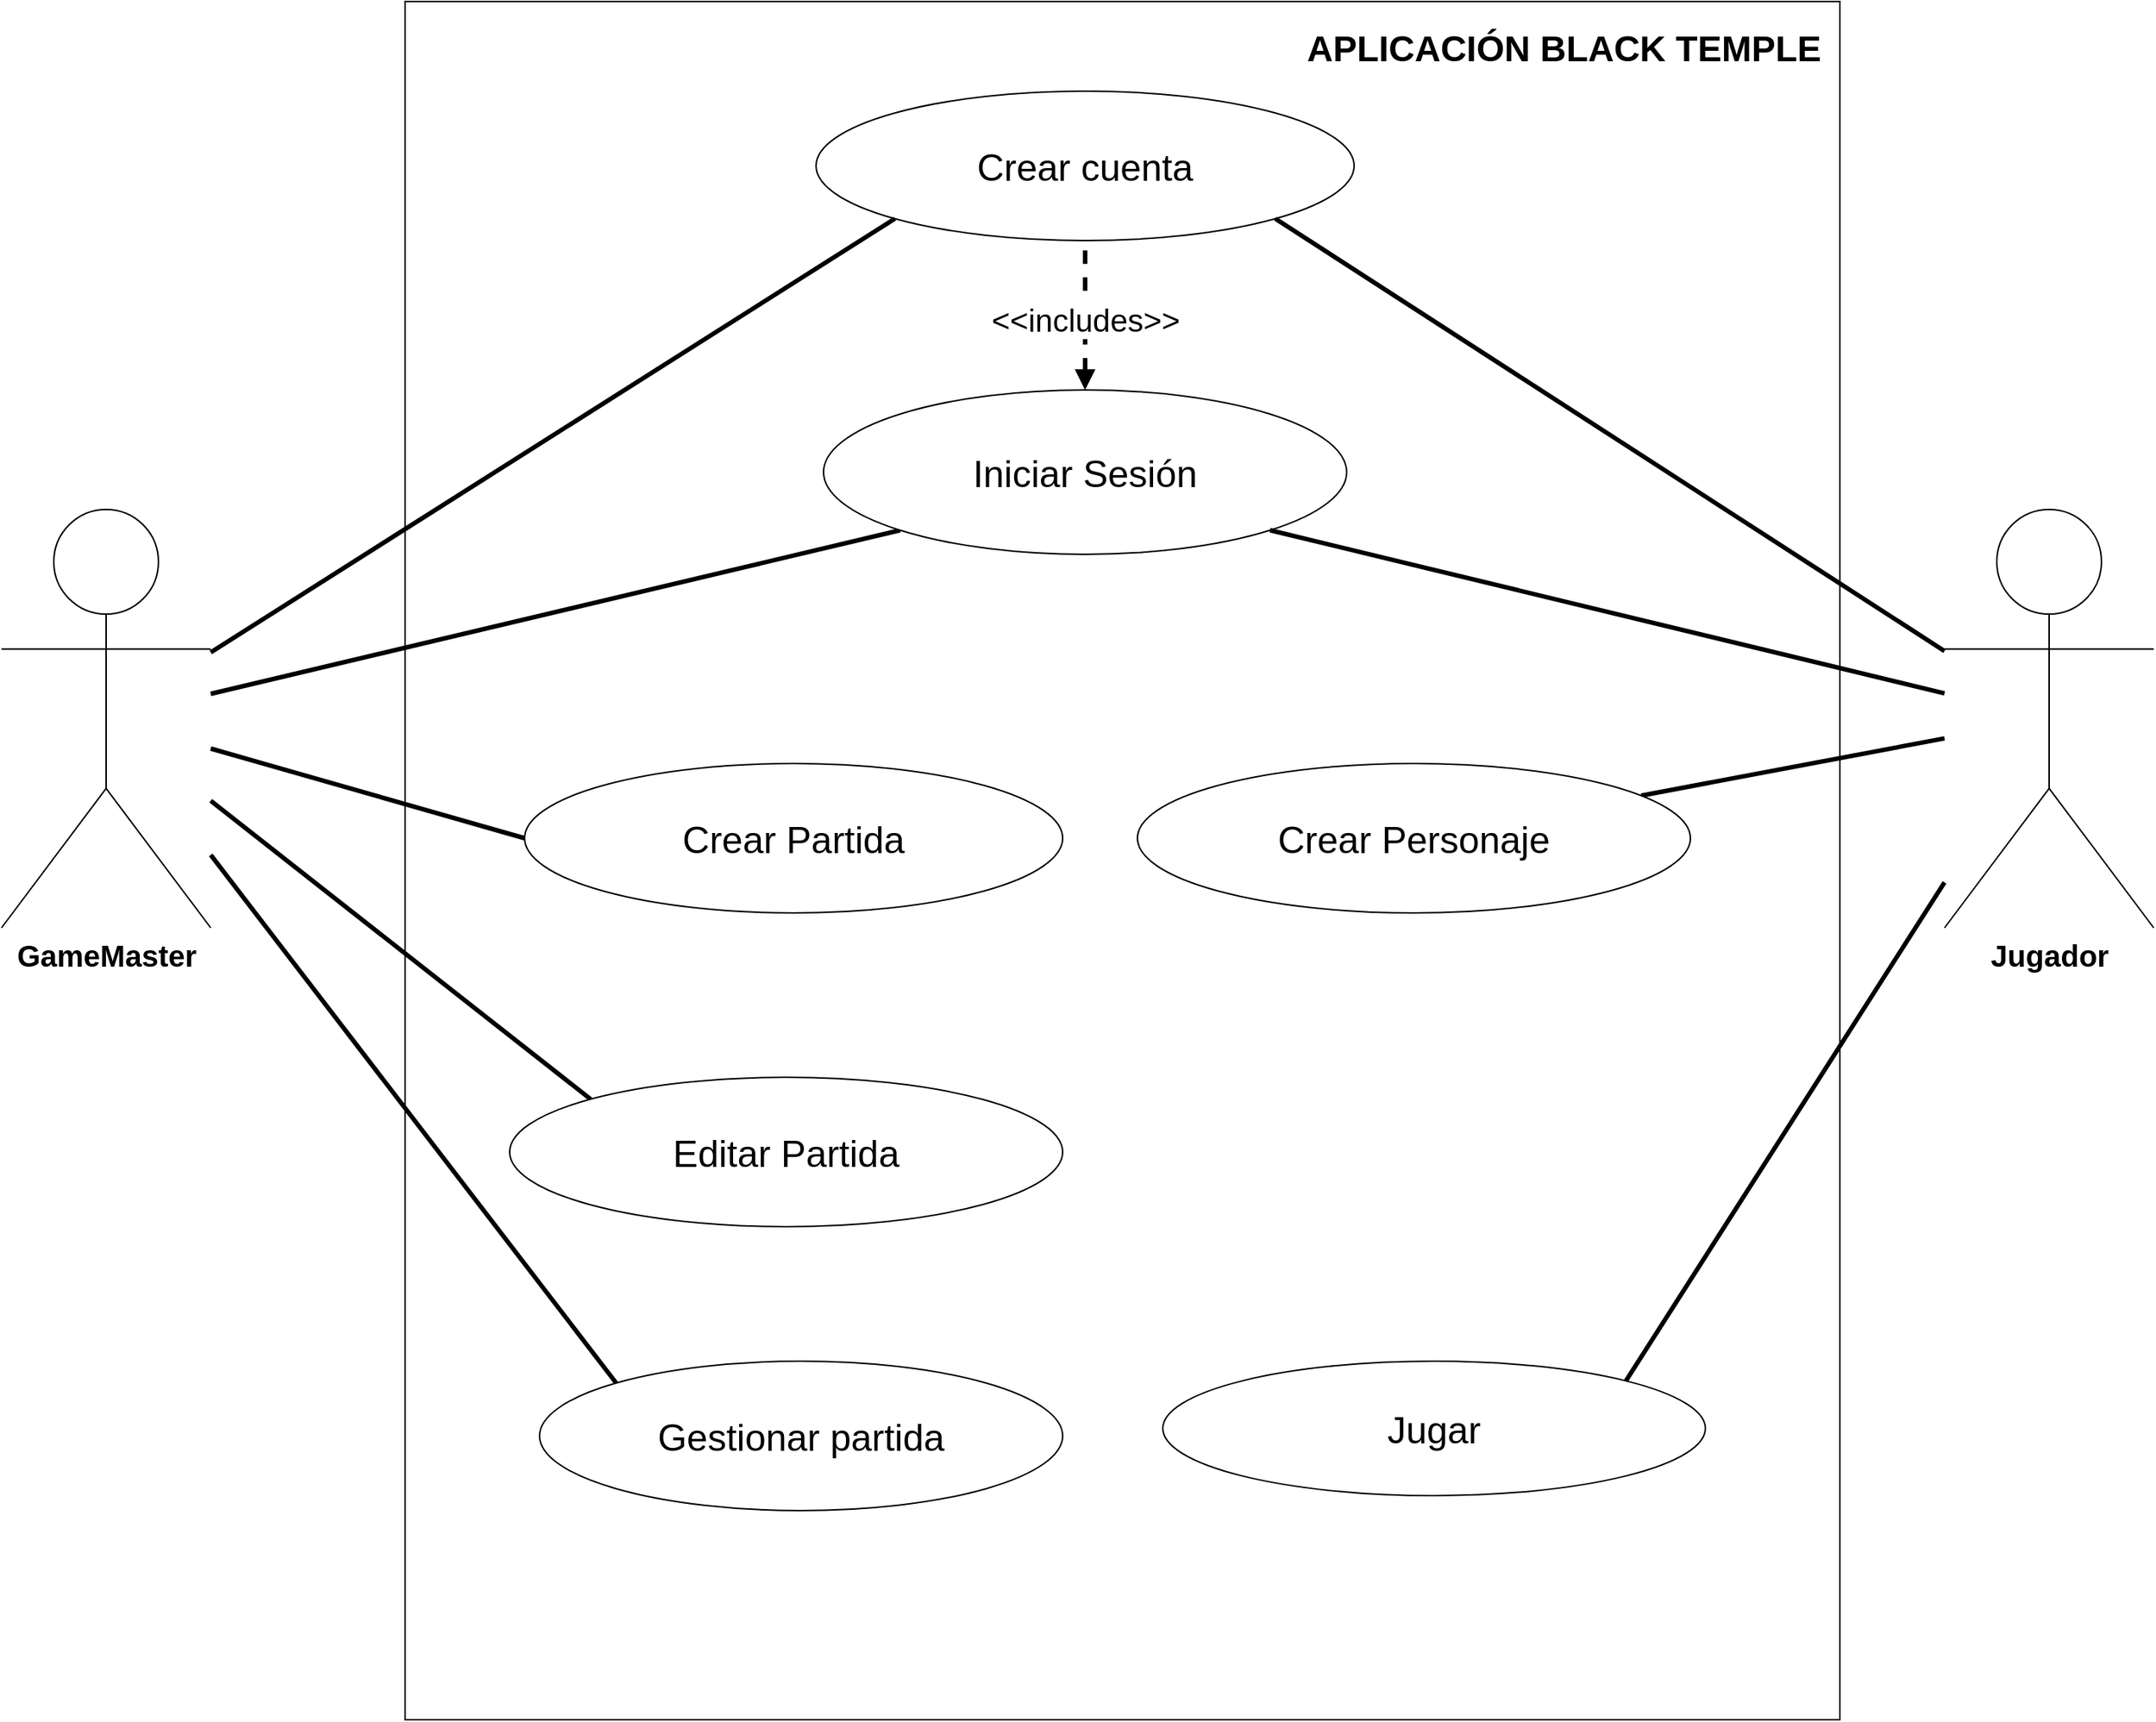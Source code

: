 <mxfile>
    <diagram id="vnUm_FQlFw-wfIJW9HKE" name="Page-1">
        <mxGraphModel dx="1898" dy="1198" grid="1" gridSize="10" guides="1" tooltips="1" connect="1" arrows="1" fold="1" page="1" pageScale="1" pageWidth="1654" pageHeight="2336" math="0" shadow="0">
            <root>
                <mxCell id="0"/>
                <mxCell id="1" parent="0"/>
                <mxCell id="VcYzZ7AECSM5LdjoIxmg-3" value="" style="whiteSpace=wrap;html=1;" parent="1" vertex="1">
                    <mxGeometry x="320" y="100" width="960" height="1150" as="geometry"/>
                </mxCell>
                <mxCell id="VcYzZ7AECSM5LdjoIxmg-23" style="edgeStyle=none;shape=connector;rounded=1;html=1;entryX=0;entryY=0;entryDx=0;entryDy=0;labelBackgroundColor=default;strokeColor=default;strokeWidth=3;fontFamily=Helvetica;fontSize=20;fontColor=default;startArrow=none;startFill=0;endArrow=none;endFill=0;" parent="1" source="VcYzZ7AECSM5LdjoIxmg-2" target="VcYzZ7AECSM5LdjoIxmg-22" edge="1">
                    <mxGeometry relative="1" as="geometry"/>
                </mxCell>
                <mxCell id="VcYzZ7AECSM5LdjoIxmg-2" value="&lt;font style=&quot;font-size: 20px;&quot;&gt;&lt;b&gt;GameMaster&lt;/b&gt;&lt;/font&gt;" style="shape=umlActor;verticalLabelPosition=bottom;verticalAlign=top;html=1;outlineConnect=0;aspect=fixed;" parent="1" vertex="1">
                    <mxGeometry x="50" y="440" width="140" height="280" as="geometry"/>
                </mxCell>
                <mxCell id="Si45mnx1yo_rYDjhlf1i-1" value="&lt;font style=&quot;font-size: 25px;&quot;&gt;Crear cuenta&lt;/font&gt;" style="ellipse;whiteSpace=wrap;html=1;fontSize=25;" parent="1" vertex="1">
                    <mxGeometry x="595" y="160" width="360" height="100" as="geometry"/>
                </mxCell>
                <mxCell id="VcYzZ7AECSM5LdjoIxmg-7" style="edgeStyle=none;shape=connector;rounded=1;html=1;labelBackgroundColor=default;strokeColor=default;strokeWidth=3;fontFamily=Helvetica;fontSize=11;fontColor=default;endArrow=none;endFill=0;exitX=0;exitY=1;exitDx=0;exitDy=0;" parent="1" source="VcYzZ7AECSM5LdjoIxmg-5" target="VcYzZ7AECSM5LdjoIxmg-2" edge="1">
                    <mxGeometry relative="1" as="geometry"/>
                </mxCell>
                <mxCell id="VcYzZ7AECSM5LdjoIxmg-11" style="edgeStyle=none;shape=connector;rounded=1;html=1;entryX=0.5;entryY=1;entryDx=0;entryDy=0;labelBackgroundColor=default;strokeColor=default;strokeWidth=3;fontFamily=Helvetica;fontSize=11;fontColor=default;endArrow=none;endFill=0;dashed=1;startArrow=block;startFill=1;" parent="1" source="VcYzZ7AECSM5LdjoIxmg-5" target="Si45mnx1yo_rYDjhlf1i-1" edge="1">
                    <mxGeometry relative="1" as="geometry"/>
                </mxCell>
                <mxCell id="Si45mnx1yo_rYDjhlf1i-11" value="&lt;font style=&quot;font-size: 21px;&quot;&gt;&amp;lt;&amp;lt;includes&amp;gt;&amp;gt;&lt;/font&gt;" style="edgeLabel;html=1;align=center;verticalAlign=middle;resizable=0;points=[];fontSize=17;" parent="VcYzZ7AECSM5LdjoIxmg-11" connectable="0" vertex="1">
                    <mxGeometry x="-0.264" y="1" relative="1" as="geometry">
                        <mxPoint x="1" y="-10" as="offset"/>
                    </mxGeometry>
                </mxCell>
                <mxCell id="VcYzZ7AECSM5LdjoIxmg-5" value="&lt;font style=&quot;font-size: 25px;&quot;&gt;Iniciar Sesión&lt;/font&gt;" style="ellipse;whiteSpace=wrap;html=1;fontSize=25;" parent="1" vertex="1">
                    <mxGeometry x="600" y="360" width="350" height="110" as="geometry"/>
                </mxCell>
                <mxCell id="VcYzZ7AECSM5LdjoIxmg-17" style="edgeStyle=none;shape=connector;rounded=1;html=1;labelBackgroundColor=default;strokeColor=default;strokeWidth=3;fontFamily=Helvetica;fontSize=20;fontColor=default;startArrow=none;startFill=0;endArrow=none;endFill=0;" parent="1" source="Si45mnx1yo_rYDjhlf1i-3" target="VcYzZ7AECSM5LdjoIxmg-16" edge="1">
                    <mxGeometry relative="1" as="geometry"/>
                </mxCell>
                <mxCell id="Si45mnx1yo_rYDjhlf1i-3" value="&lt;font style=&quot;font-size: 25px;&quot;&gt;Crear Personaje&lt;/font&gt;" style="ellipse;whiteSpace=wrap;html=1;fontSize=25;" parent="1" vertex="1">
                    <mxGeometry x="810" y="610" width="370" height="100" as="geometry"/>
                </mxCell>
                <mxCell id="VcYzZ7AECSM5LdjoIxmg-9" style="edgeStyle=none;shape=connector;rounded=1;html=1;labelBackgroundColor=default;strokeColor=default;strokeWidth=3;fontFamily=Helvetica;fontSize=11;fontColor=default;endArrow=none;endFill=0;exitX=0;exitY=0.5;exitDx=0;exitDy=0;" parent="1" source="Si45mnx1yo_rYDjhlf1i-4" target="VcYzZ7AECSM5LdjoIxmg-2" edge="1">
                    <mxGeometry relative="1" as="geometry"/>
                </mxCell>
                <mxCell id="Si45mnx1yo_rYDjhlf1i-4" value="&lt;font style=&quot;font-size: 25px;&quot;&gt;Crear Partida&lt;/font&gt;" style="ellipse;whiteSpace=wrap;html=1;fontSize=25;" parent="1" vertex="1">
                    <mxGeometry x="400" y="610" width="360" height="100" as="geometry"/>
                </mxCell>
                <mxCell id="VcYzZ7AECSM5LdjoIxmg-10" style="edgeStyle=none;shape=connector;rounded=1;html=1;labelBackgroundColor=default;strokeColor=default;strokeWidth=3;fontFamily=Helvetica;fontSize=11;fontColor=default;endArrow=none;endFill=0;exitX=0;exitY=0;exitDx=0;exitDy=0;" parent="1" source="Si45mnx1yo_rYDjhlf1i-5" target="VcYzZ7AECSM5LdjoIxmg-2" edge="1">
                    <mxGeometry relative="1" as="geometry"/>
                </mxCell>
                <mxCell id="Si45mnx1yo_rYDjhlf1i-5" value="&lt;font style=&quot;font-size: 25px;&quot;&gt;Editar Partida&lt;/font&gt;" style="ellipse;whiteSpace=wrap;html=1;fontSize=25;" parent="1" vertex="1">
                    <mxGeometry x="390" y="820" width="370" height="100" as="geometry"/>
                </mxCell>
                <mxCell id="VcYzZ7AECSM5LdjoIxmg-6" style="edgeStyle=none;html=1;exitX=0;exitY=1;exitDx=0;exitDy=0;strokeWidth=3;endArrow=none;endFill=0;" parent="1" source="Si45mnx1yo_rYDjhlf1i-1" target="VcYzZ7AECSM5LdjoIxmg-2" edge="1">
                    <mxGeometry relative="1" as="geometry"/>
                </mxCell>
                <mxCell id="VcYzZ7AECSM5LdjoIxmg-14" value="&lt;font style=&quot;font-size: 25px;&quot;&gt;Jugar&lt;/font&gt;" style="ellipse;whiteSpace=wrap;html=1;fontSize=25;" parent="1" vertex="1">
                    <mxGeometry x="827" y="1010" width="363" height="90" as="geometry"/>
                </mxCell>
                <mxCell id="VcYzZ7AECSM5LdjoIxmg-18" style="edgeStyle=none;shape=connector;rounded=1;html=1;entryX=1;entryY=0;entryDx=0;entryDy=0;labelBackgroundColor=default;strokeColor=default;strokeWidth=3;fontFamily=Helvetica;fontSize=20;fontColor=default;startArrow=none;startFill=0;endArrow=none;endFill=0;" parent="1" source="VcYzZ7AECSM5LdjoIxmg-16" target="VcYzZ7AECSM5LdjoIxmg-14" edge="1">
                    <mxGeometry relative="1" as="geometry"/>
                </mxCell>
                <mxCell id="VcYzZ7AECSM5LdjoIxmg-20" style="edgeStyle=none;shape=connector;rounded=1;html=1;entryX=1;entryY=1;entryDx=0;entryDy=0;labelBackgroundColor=default;strokeColor=default;strokeWidth=3;fontFamily=Helvetica;fontSize=20;fontColor=default;startArrow=none;startFill=0;endArrow=none;endFill=0;" parent="1" source="VcYzZ7AECSM5LdjoIxmg-16" target="Si45mnx1yo_rYDjhlf1i-1" edge="1">
                    <mxGeometry relative="1" as="geometry"/>
                </mxCell>
                <mxCell id="VcYzZ7AECSM5LdjoIxmg-21" style="edgeStyle=none;shape=connector;rounded=1;html=1;entryX=1;entryY=1;entryDx=0;entryDy=0;labelBackgroundColor=default;strokeColor=default;strokeWidth=3;fontFamily=Helvetica;fontSize=20;fontColor=default;startArrow=none;startFill=0;endArrow=none;endFill=0;" parent="1" source="VcYzZ7AECSM5LdjoIxmg-16" target="VcYzZ7AECSM5LdjoIxmg-5" edge="1">
                    <mxGeometry relative="1" as="geometry"/>
                </mxCell>
                <mxCell id="VcYzZ7AECSM5LdjoIxmg-16" value="&lt;font style=&quot;font-size: 20px;&quot;&gt;&lt;b&gt;Jugador&lt;/b&gt;&lt;/font&gt;" style="shape=umlActor;verticalLabelPosition=bottom;verticalAlign=top;html=1;outlineConnect=0;aspect=fixed;" parent="1" vertex="1">
                    <mxGeometry x="1350" y="440" width="140" height="280" as="geometry"/>
                </mxCell>
                <mxCell id="VcYzZ7AECSM5LdjoIxmg-22" value="&lt;font style=&quot;font-size: 25px;&quot;&gt;Gestionar partida&lt;/font&gt;" style="ellipse;whiteSpace=wrap;html=1;fontSize=25;" parent="1" vertex="1">
                    <mxGeometry x="410" y="1010" width="350" height="100" as="geometry"/>
                </mxCell>
                <mxCell id="2" value="APLICACIÓN BLACK TEMPLE" style="text;strokeColor=none;fillColor=none;html=1;fontSize=24;fontStyle=1;verticalAlign=middle;align=center;" parent="1" vertex="1">
                    <mxGeometry x="930" y="112" width="330" height="40" as="geometry"/>
                </mxCell>
            </root>
        </mxGraphModel>
    </diagram>
</mxfile>